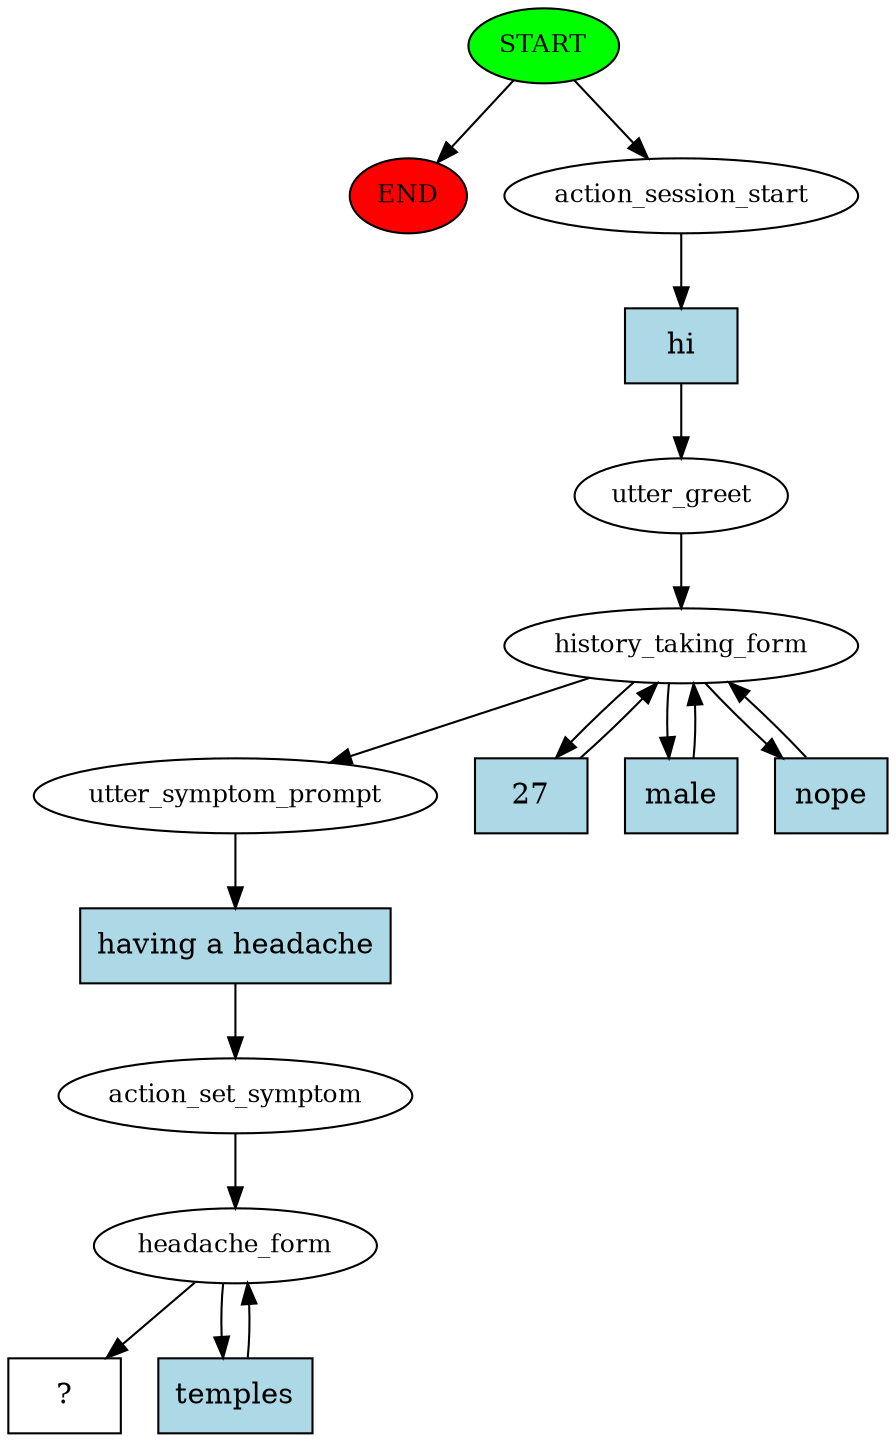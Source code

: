 digraph  {
0 [class="start active", fillcolor=green, fontsize=12, label=START, style=filled];
"-1" [class=end, fillcolor=red, fontsize=12, label=END, style=filled];
1 [class=active, fontsize=12, label=action_session_start];
2 [class=active, fontsize=12, label=utter_greet];
3 [class=active, fontsize=12, label=history_taking_form];
7 [class=active, fontsize=12, label=utter_symptom_prompt];
8 [class=active, fontsize=12, label=action_set_symptom];
9 [class=active, fontsize=12, label=headache_form];
11 [class="intent dashed active", label="  ?  ", shape=rect];
12 [class="intent active", fillcolor=lightblue, label=hi, shape=rect, style=filled];
13 [class="intent active", fillcolor=lightblue, label=27, shape=rect, style=filled];
14 [class="intent active", fillcolor=lightblue, label=male, shape=rect, style=filled];
15 [class="intent active", fillcolor=lightblue, label=nope, shape=rect, style=filled];
16 [class="intent active", fillcolor=lightblue, label="having a headache", shape=rect, style=filled];
17 [class="intent active", fillcolor=lightblue, label=temples, shape=rect, style=filled];
0 -> "-1"  [class="", key=NONE, label=""];
0 -> 1  [class=active, key=NONE, label=""];
1 -> 12  [class=active, key=0];
2 -> 3  [class=active, key=NONE, label=""];
3 -> 7  [class=active, key=NONE, label=""];
3 -> 13  [class=active, key=0];
3 -> 14  [class=active, key=0];
3 -> 15  [class=active, key=0];
7 -> 16  [class=active, key=0];
8 -> 9  [class=active, key=NONE, label=""];
9 -> 11  [class=active, key=NONE, label=""];
9 -> 17  [class=active, key=0];
12 -> 2  [class=active, key=0];
13 -> 3  [class=active, key=0];
14 -> 3  [class=active, key=0];
15 -> 3  [class=active, key=0];
16 -> 8  [class=active, key=0];
17 -> 9  [class=active, key=0];
}
